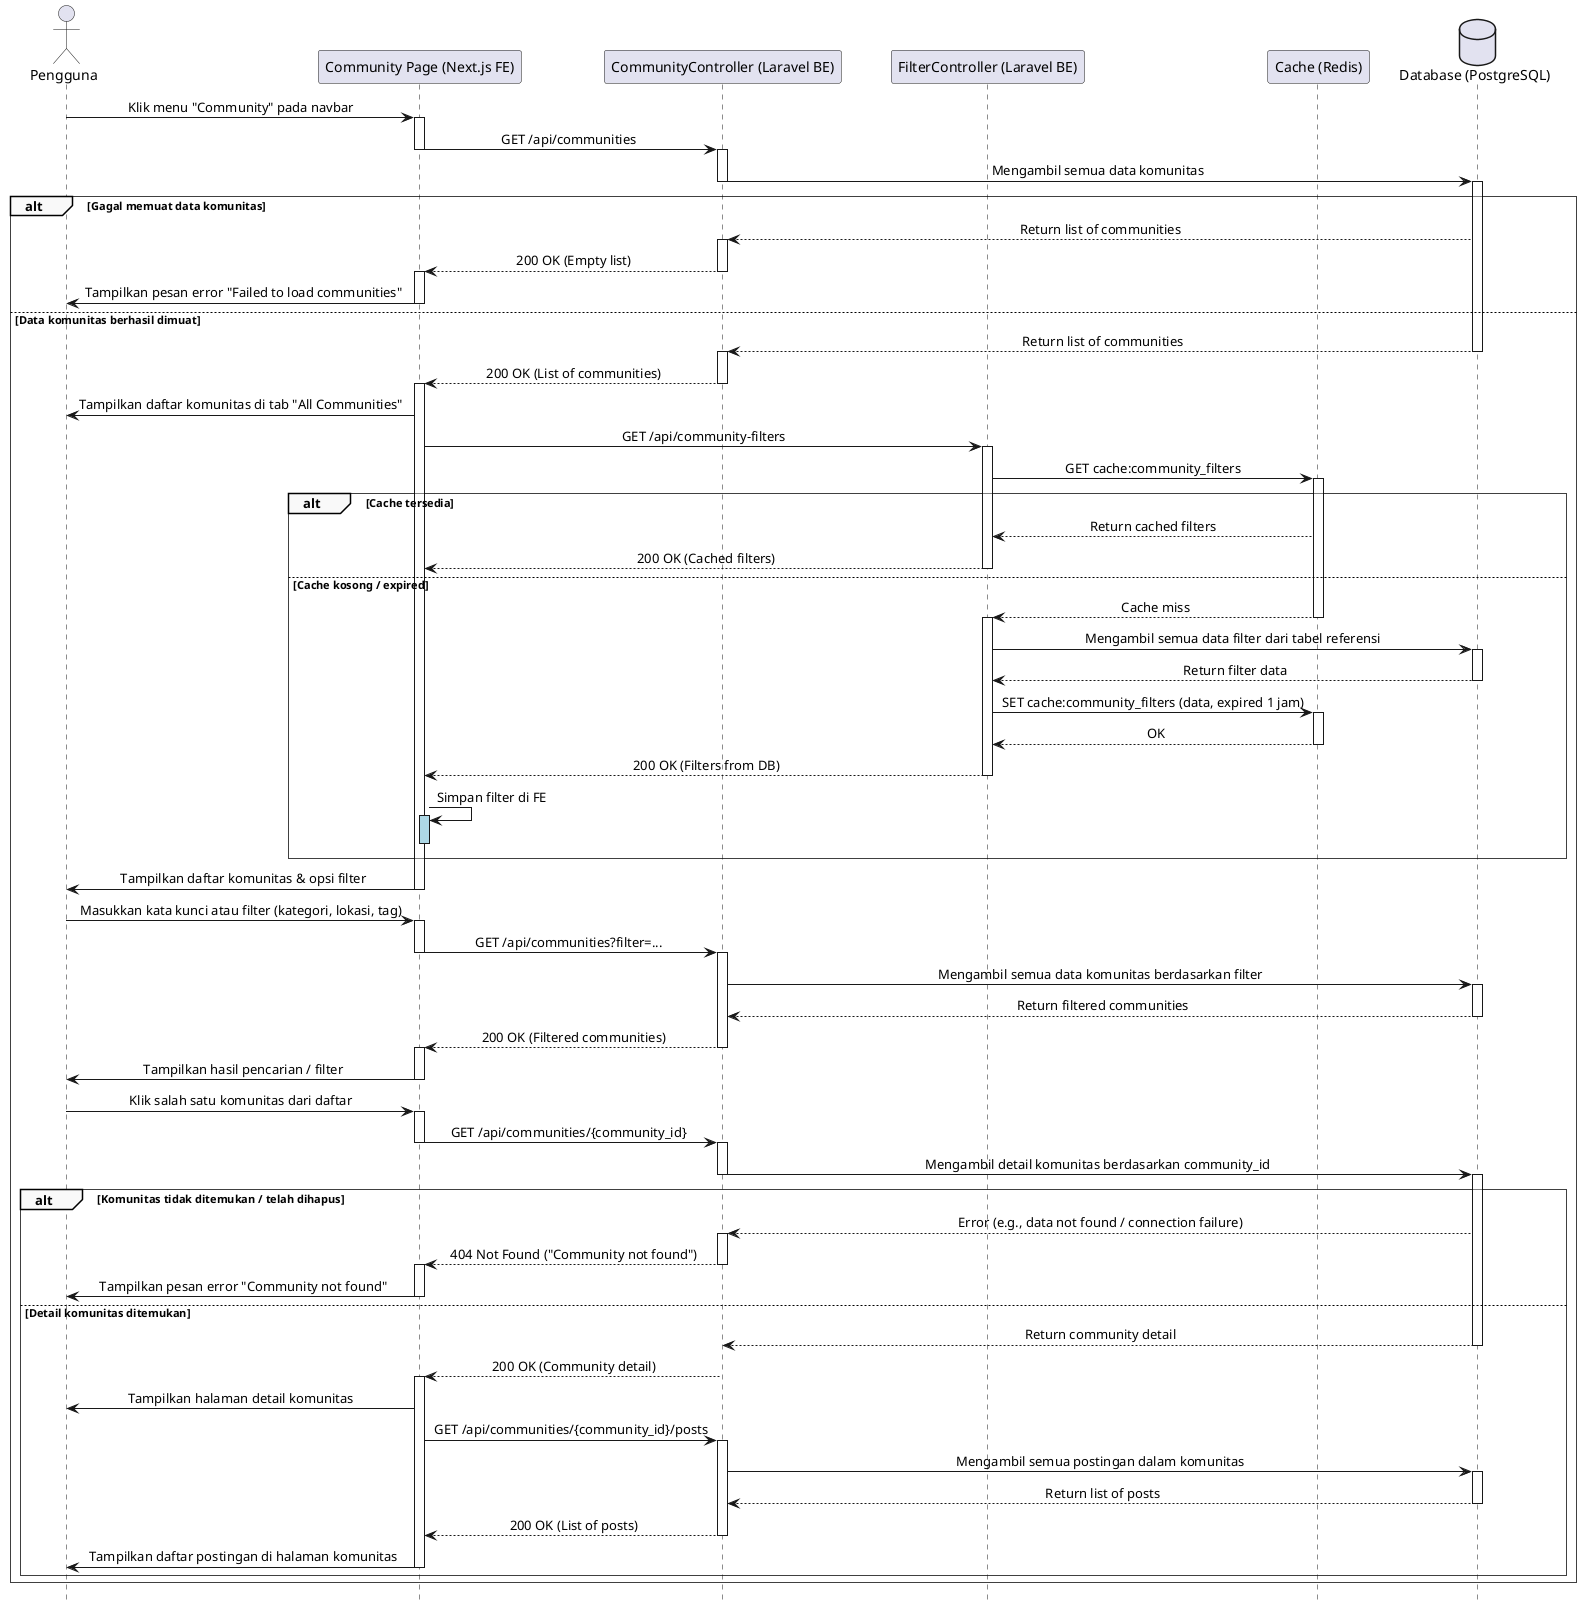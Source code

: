 @startuml
' === Styling ===
skinparam sequence {
    LifelineFooterStrategy none
    MessageAlign center
    ArrowThickness 1
    ParticipantPadding 20
    GroupBorderThickness 0.5
    GroupBackgroundColor #F9F9F9
}
hide footbox

' === Participants ===
actor Pengguna
participant "Community Page (Next.js FE)" as FE
participant "CommunityController (Laravel BE)" as BE_Community
participant "FilterController (Laravel BE)" as BE_Filter
participant "Cache (Redis)" as Redis
database "Database (PostgreSQL)" as DB

' === Normal Flow: Melihat Daftar Komunitas ===
Pengguna -> FE: Klik menu "Community" pada navbar
activate FE

' --- Paralel Request ---
    FE -> BE_Community: GET /api/communities
    deactivate FE
    activate BE_Community
    BE_Community -> DB: Mengambil semua data komunitas
    deactivate BE_Community
    activate DB
    alt Gagal memuat data komunitas
    DB --> BE_Community: Return list of communities
        activate BE_Community
        BE_Community --> FE: 200 OK (Empty list)
        deactivate BE_Community
        activate FE
        FE -> Pengguna: Tampilkan pesan error "Failed to load communities"
        deactivate FE
    else Data komunitas berhasil dimuat
    DB --> BE_Community: Return list of communities
        deactivate DB
        activate BE_Community
        BE_Community --> FE: 200 OK (List of communities)
        deactivate BE_Community
        activate FE
        FE -> Pengguna: Tampilkan daftar komunitas di tab "All Communities"

    FE -> BE_Filter: GET /api/community-filters
    activate BE_Filter
    BE_Filter -> Redis: GET cache:community_filters
    activate Redis

    alt Cache tersedia
        Redis --> BE_Filter: Return cached filters
        BE_Filter --> FE: 200 OK (Cached filters)
        deactivate BE_Filter
    else Cache kosong / expired
        Redis --> BE_Filter: Cache miss
        deactivate Redis
        activate BE_Filter
        BE_Filter -> DB: Mengambil semua data filter dari tabel referensi
        activate DB
        DB --> BE_Filter: Return filter data
        deactivate DB
        BE_Filter -> Redis: SET cache:community_filters (data, expired 1 jam)
        activate Redis
        Redis --> BE_Filter: OK
        deactivate Redis
        BE_Filter --> FE: 200 OK (Filters from DB)
        deactivate BE_Filter
    FE -> FE:Simpan filter di FE
    activate FE #LightBlue
    deactivate FE #LightBlue
end

activate FE
FE -> Pengguna: Tampilkan daftar komunitas & opsi filter
deactivate FE


' === Flow: Menggunakan Pencarian / Filter ===
Pengguna -> FE: Masukkan kata kunci atau filter (kategori, lokasi, tag)
activate FE
FE -> BE_Community: GET /api/communities?filter=...
deactivate FE
activate BE_Community
BE_Community -> DB: Mengambil semua data komunitas berdasarkan filter
activate DB
DB --> BE_Community: Return filtered communities
deactivate DB
BE_Community --> FE: 200 OK (Filtered communities)
deactivate BE_Community
activate FE
FE -> Pengguna: Tampilkan hasil pencarian / filter
deactivate FE


' === Flow: Melihat Detail Komunitas ===
Pengguna -> FE: Klik salah satu komunitas dari daftar
activate FE
FE -> BE_Community: GET /api/communities/{community_id}
deactivate FE
activate BE_Community
BE_Community -> DB: Mengambil detail komunitas berdasarkan community_id
deactivate BE_Community
activate DB



alt Komunitas tidak ditemukan / telah dihapus
    DB --> BE_Community: Error (e.g., data not found / connection failure)
    activate BE_Community
    BE_Community --> FE: 404 Not Found ("Community not found")
    deactivate BE_Community
    activate FE
    FE -> Pengguna: Tampilkan pesan error "Community not found"
    deactivate FE
else Detail komunitas ditemukan
DB --> BE_Community: Return community detail
deactivate DB
    BE_Community --> FE: 200 OK (Community detail)
    deactivate BE_Community
    activate FE
    FE -> Pengguna: Tampilkan halaman detail komunitas

    ' === Subflow: Menampilkan Postingan dalam Komunitas ===
    FE -> BE_Community: GET /api/communities/{community_id}/posts

    activate BE_Community
    BE_Community -> DB: Mengambil semua postingan dalam komunitas
    activate DB
    DB --> BE_Community: Return list of posts
    deactivate DB
    BE_Community --> FE: 200 OK (List of posts)
    deactivate BE_Community
    FE -> Pengguna: Tampilkan daftar postingan di halaman komunitas
    deactivate FE

end
    end

@enduml